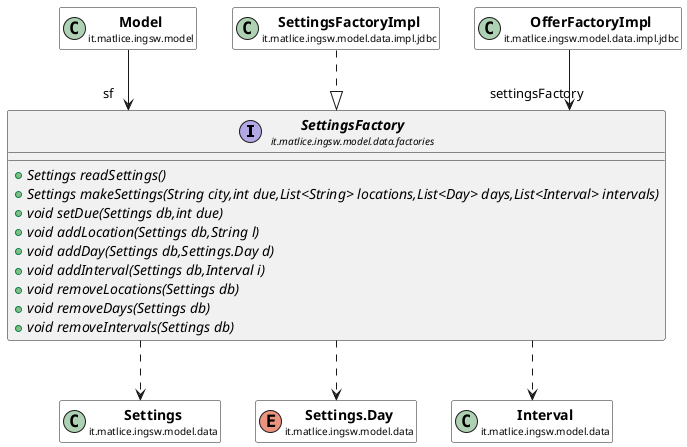 @startuml

skinparam svgLinkTarget _parent
skinparam linetype ortho
set namespaceSeparator none
interface "<b><size:14>SettingsFactory</b>\n<size:10>it.matlice.ingsw.model.data.factories" as it.matlice.ingsw.model.data.factories.SettingsFactory  [[../../../../../../it/matlice/ingsw/model/data/factories/SettingsFactory.html{it.matlice.ingsw.model.data.factories.SettingsFactory}]] {
{abstract} +Settings readSettings()
{abstract} +Settings makeSettings(String city,int due,List<String> locations,List<Day> days,List<Interval> intervals)
{abstract} +void setDue(Settings db,int due)
{abstract} +void addLocation(Settings db,String l)
{abstract} +void addDay(Settings db,Settings.Day d)
{abstract} +void addInterval(Settings db,Interval i)
{abstract} +void removeLocations(Settings db)
{abstract} +void removeDays(Settings db)
{abstract} +void removeIntervals(Settings db)
}


class "<b><size:14>Model</b>\n<size:10>it.matlice.ingsw.model" as it.matlice.ingsw.model.Model  [[../../../../../../it/matlice/ingsw/model/Model.html{it.matlice.ingsw.model.Model}]] #white {
}

hide it.matlice.ingsw.model.Model fields
hide it.matlice.ingsw.model.Model methods

it.matlice.ingsw.model.Model -->  "sf" it.matlice.ingsw.model.data.factories.SettingsFactory

class "<b><size:14>Settings</b>\n<size:10>it.matlice.ingsw.model.data" as it.matlice.ingsw.model.data.Settings  [[../../../../../../it/matlice/ingsw/model/data/Settings.html{it.matlice.ingsw.model.data.Settings}]] #white {
}

hide it.matlice.ingsw.model.data.Settings fields
hide it.matlice.ingsw.model.data.Settings methods

it.matlice.ingsw.model.data.factories.SettingsFactory ..> it.matlice.ingsw.model.data.Settings



enum "<b><size:14>Settings.Day</b>\n<size:10>it.matlice.ingsw.model.data" as it.matlice.ingsw.model.data.Settings.Day  [[../../../../../../it/matlice/ingsw/model/data/Settings.Day.html{it.matlice.ingsw.model.data.Settings.Day}]] #white {
}

hide it.matlice.ingsw.model.data.Settings.Day fields
hide it.matlice.ingsw.model.data.Settings.Day methods

it.matlice.ingsw.model.data.factories.SettingsFactory ..> it.matlice.ingsw.model.data.Settings.Day


class "<b><size:14>Interval</b>\n<size:10>it.matlice.ingsw.model.data" as it.matlice.ingsw.model.data.Interval  [[../../../../../../it/matlice/ingsw/model/data/Interval.html{it.matlice.ingsw.model.data.Interval}]] #white {
}

hide it.matlice.ingsw.model.data.Interval fields
hide it.matlice.ingsw.model.data.Interval methods

it.matlice.ingsw.model.data.factories.SettingsFactory ..> it.matlice.ingsw.model.data.Interval

class "<b><size:14>SettingsFactoryImpl</b>\n<size:10>it.matlice.ingsw.model.data.impl.jdbc" as it.matlice.ingsw.model.data.impl.jdbc.SettingsFactoryImpl  [[../../../../../../it/matlice/ingsw/model/data/impl/jdbc/SettingsFactoryImpl.html{it.matlice.ingsw.model.data.impl.jdbc.SettingsFactoryImpl}]] #white {
}

hide it.matlice.ingsw.model.data.impl.jdbc.SettingsFactoryImpl fields
hide it.matlice.ingsw.model.data.impl.jdbc.SettingsFactoryImpl methods

it.matlice.ingsw.model.data.impl.jdbc.SettingsFactoryImpl ..|> it.matlice.ingsw.model.data.factories.SettingsFactory

class "<b><size:14>OfferFactoryImpl</b>\n<size:10>it.matlice.ingsw.model.data.impl.jdbc" as it.matlice.ingsw.model.data.impl.jdbc.OfferFactoryImpl  [[../../../../../../it/matlice/ingsw/model/data/impl/jdbc/OfferFactoryImpl.html{it.matlice.ingsw.model.data.impl.jdbc.OfferFactoryImpl}]] #white {
}

hide it.matlice.ingsw.model.data.impl.jdbc.OfferFactoryImpl fields
hide it.matlice.ingsw.model.data.impl.jdbc.OfferFactoryImpl methods

it.matlice.ingsw.model.data.impl.jdbc.OfferFactoryImpl -->  "settingsFactory" it.matlice.ingsw.model.data.factories.SettingsFactory


@enduml
